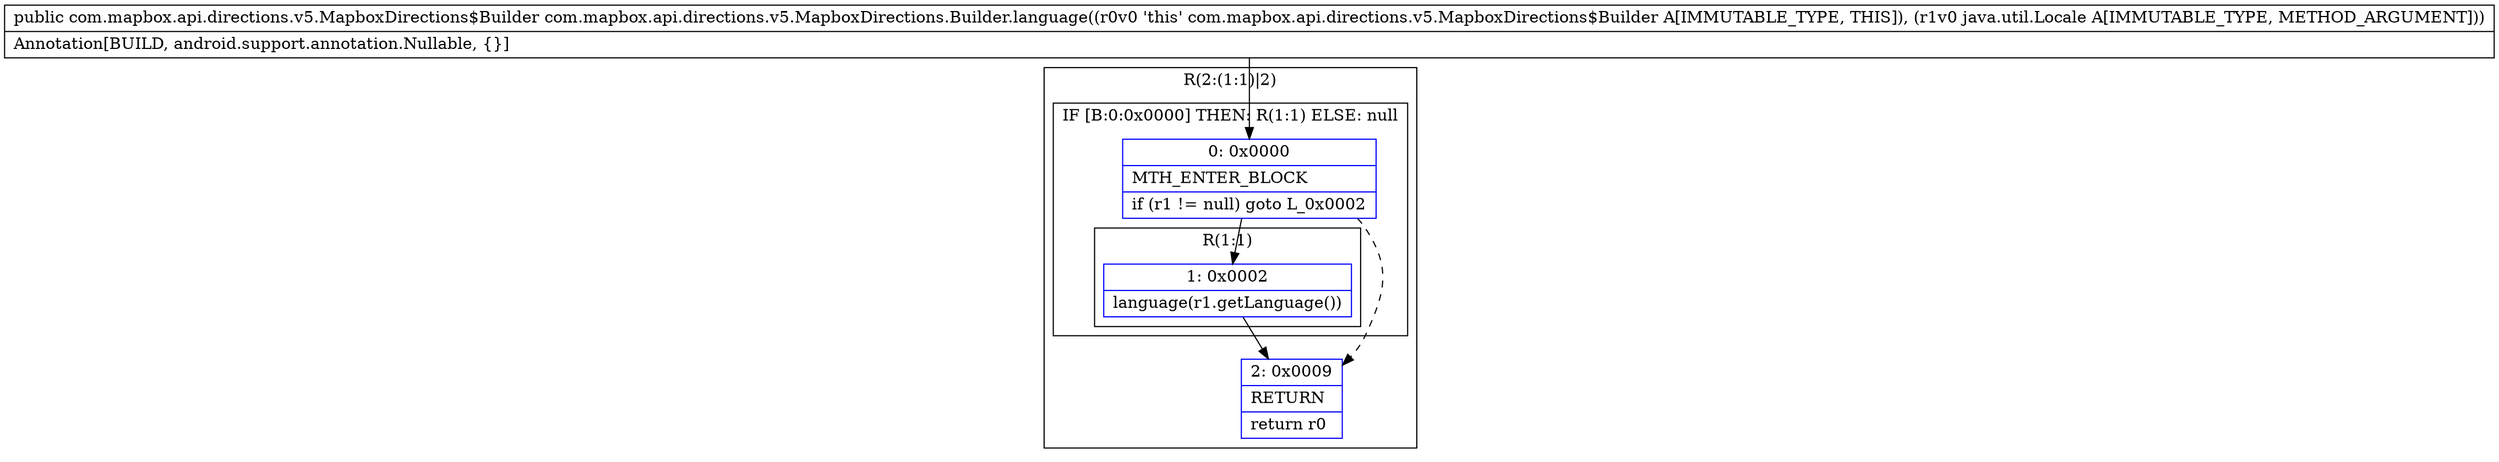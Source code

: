 digraph "CFG forcom.mapbox.api.directions.v5.MapboxDirections.Builder.language(Ljava\/util\/Locale;)Lcom\/mapbox\/api\/directions\/v5\/MapboxDirections$Builder;" {
subgraph cluster_Region_1000274266 {
label = "R(2:(1:1)|2)";
node [shape=record,color=blue];
subgraph cluster_IfRegion_39186375 {
label = "IF [B:0:0x0000] THEN: R(1:1) ELSE: null";
node [shape=record,color=blue];
Node_0 [shape=record,label="{0\:\ 0x0000|MTH_ENTER_BLOCK\l|if (r1 != null) goto L_0x0002\l}"];
subgraph cluster_Region_1715769215 {
label = "R(1:1)";
node [shape=record,color=blue];
Node_1 [shape=record,label="{1\:\ 0x0002|language(r1.getLanguage())\l}"];
}
}
Node_2 [shape=record,label="{2\:\ 0x0009|RETURN\l|return r0\l}"];
}
MethodNode[shape=record,label="{public com.mapbox.api.directions.v5.MapboxDirections$Builder com.mapbox.api.directions.v5.MapboxDirections.Builder.language((r0v0 'this' com.mapbox.api.directions.v5.MapboxDirections$Builder A[IMMUTABLE_TYPE, THIS]), (r1v0 java.util.Locale A[IMMUTABLE_TYPE, METHOD_ARGUMENT]))  | Annotation[BUILD, android.support.annotation.Nullable, \{\}]\l}"];
MethodNode -> Node_0;
Node_0 -> Node_1;
Node_0 -> Node_2[style=dashed];
Node_1 -> Node_2;
}

